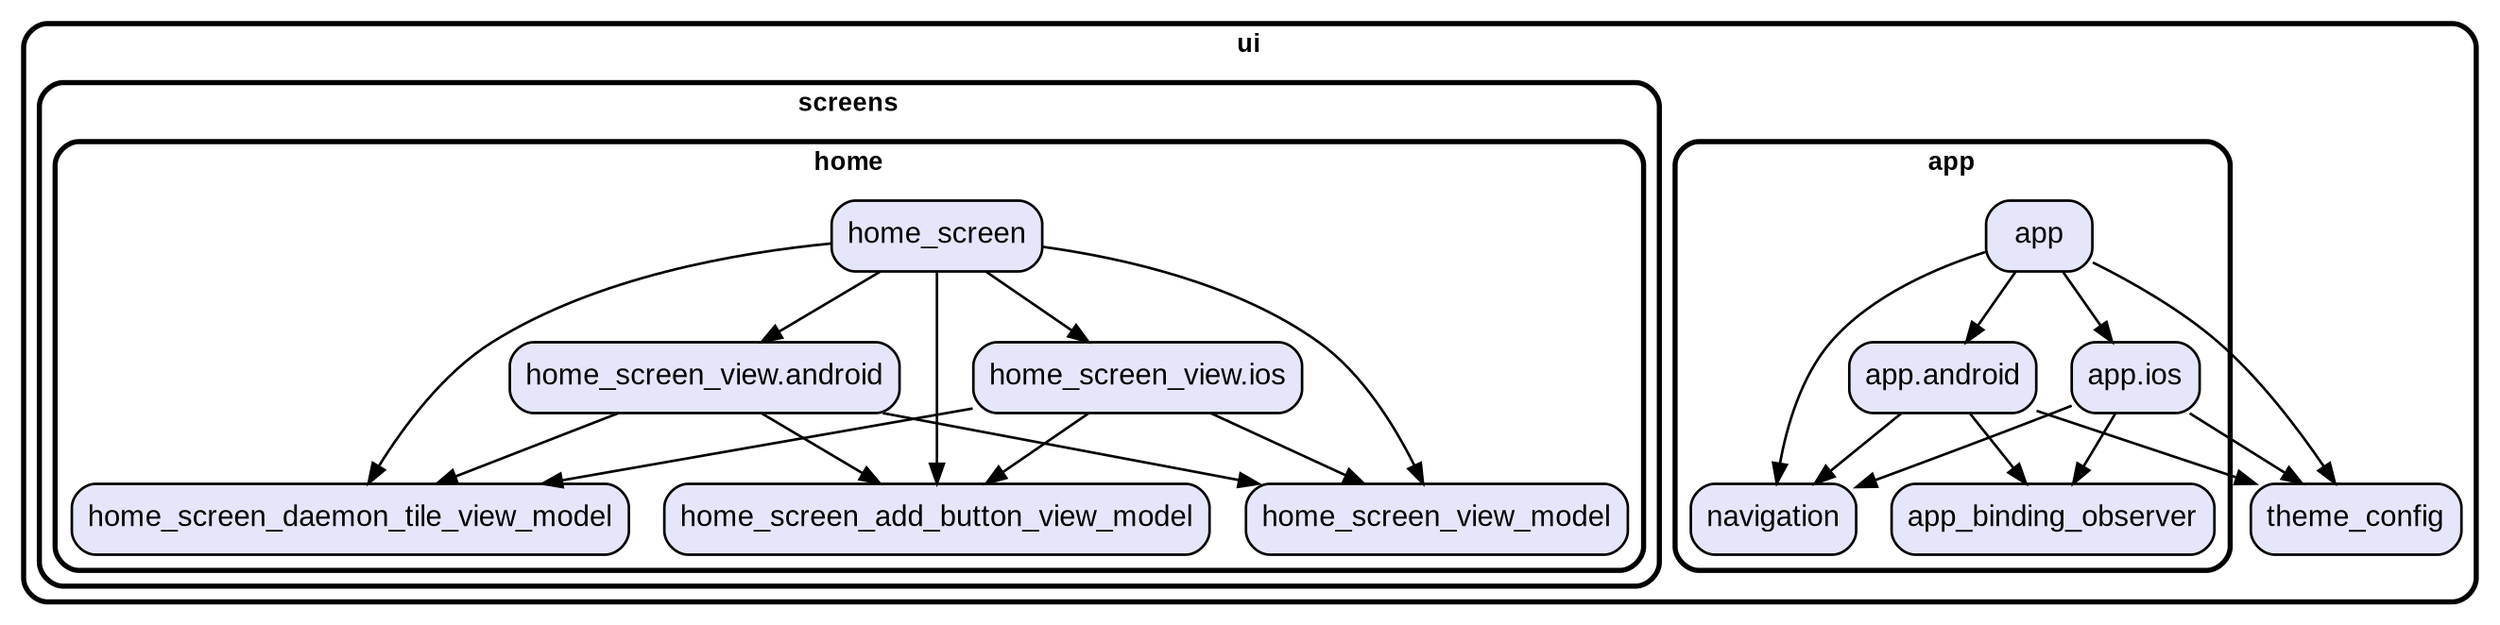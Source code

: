 digraph "" {
  graph [style=rounded fontname="Arial Black" fontsize=13 penwidth=2.6];
  node [shape=rect style="filled,rounded" fontname=Arial fontsize=15 fillcolor=Lavender penwidth=1.3];
  edge [penwidth=1.3];
  "/app/app.android.dart" [label="app.android"];
  "/app/app_binding_observer.dart" [label="app_binding_observer"];
  "/app/app.ios.dart" [label="app.ios"];
  "/app/navigation.dart" [label="navigation"];
  "/app/app.dart" [label="app"];
  "/screens/home/home_screen_add_button_view_model.dart" [label="home_screen_add_button_view_model"];
  "/screens/home/home_screen_view.android.dart" [label="home_screen_view.android"];
  "/screens/home/home_screen_view.ios.dart" [label="home_screen_view.ios"];
  "/screens/home/home_screen_daemon_tile_view_model.dart" [label="home_screen_daemon_tile_view_model"];
  "/screens/home/home_screen_view_model.dart" [label="home_screen_view_model"];
  "/screens/home/home_screen.dart" [label="home_screen"];
  "/theme_config.dart" [label="theme_config"];
  subgraph "cluster~" {
    label="ui";
    "/theme_config.dart";
    subgraph "cluster~/app" {
      label="app";
      "/app/app.android.dart";
      "/app/app_binding_observer.dart";
      "/app/app.ios.dart";
      "/app/navigation.dart";
      "/app/app.dart";
    }
    subgraph "cluster~/screens" {
      label="screens";
      subgraph "cluster~/screens/home" {
        label="home";
        "/screens/home/home_screen_add_button_view_model.dart";
        "/screens/home/home_screen_view.android.dart";
        "/screens/home/home_screen_view.ios.dart";
        "/screens/home/home_screen_daemon_tile_view_model.dart";
        "/screens/home/home_screen_view_model.dart";
        "/screens/home/home_screen.dart";
      }
    }
  }
  "/app/app.android.dart" -> "/app/app_binding_observer.dart";
  "/app/app.android.dart" -> "/app/navigation.dart";
  "/app/app.android.dart" -> "/theme_config.dart";
  "/app/app.ios.dart" -> "/app/app_binding_observer.dart";
  "/app/app.ios.dart" -> "/app/navigation.dart";
  "/app/app.ios.dart" -> "/theme_config.dart";
  "/app/app.dart" -> "/app/app.android.dart";
  "/app/app.dart" -> "/app/app.ios.dart";
  "/app/app.dart" -> "/app/navigation.dart";
  "/app/app.dart" -> "/theme_config.dart";
  "/screens/home/home_screen_view.android.dart" -> "/screens/home/home_screen_add_button_view_model.dart";
  "/screens/home/home_screen_view.android.dart" -> "/screens/home/home_screen_daemon_tile_view_model.dart";
  "/screens/home/home_screen_view.android.dart" -> "/screens/home/home_screen_view_model.dart";
  "/screens/home/home_screen_view.ios.dart" -> "/screens/home/home_screen_add_button_view_model.dart";
  "/screens/home/home_screen_view.ios.dart" -> "/screens/home/home_screen_daemon_tile_view_model.dart";
  "/screens/home/home_screen_view.ios.dart" -> "/screens/home/home_screen_view_model.dart";
  "/screens/home/home_screen.dart" -> "/screens/home/home_screen_add_button_view_model.dart";
  "/screens/home/home_screen.dart" -> "/screens/home/home_screen_daemon_tile_view_model.dart";
  "/screens/home/home_screen.dart" -> "/screens/home/home_screen_view.android.dart";
  "/screens/home/home_screen.dart" -> "/screens/home/home_screen_view.ios.dart";
  "/screens/home/home_screen.dart" -> "/screens/home/home_screen_view_model.dart";
}
